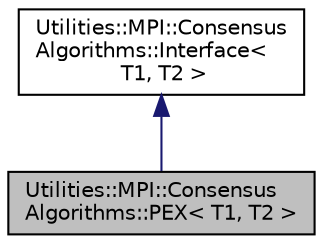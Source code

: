 digraph "Utilities::MPI::ConsensusAlgorithms::PEX&lt; T1, T2 &gt;"
{
 // LATEX_PDF_SIZE
  edge [fontname="Helvetica",fontsize="10",labelfontname="Helvetica",labelfontsize="10"];
  node [fontname="Helvetica",fontsize="10",shape=record];
  Node1 [label="Utilities::MPI::Consensus\lAlgorithms::PEX\< T1, T2 \>",height=0.2,width=0.4,color="black", fillcolor="grey75", style="filled", fontcolor="black",tooltip=" "];
  Node2 -> Node1 [dir="back",color="midnightblue",fontsize="10",style="solid",fontname="Helvetica"];
  Node2 [label="Utilities::MPI::Consensus\lAlgorithms::Interface\<\l T1, T2 \>",height=0.2,width=0.4,color="black", fillcolor="white", style="filled",URL="$classUtilities_1_1MPI_1_1ConsensusAlgorithms_1_1Interface.html",tooltip=" "];
}
